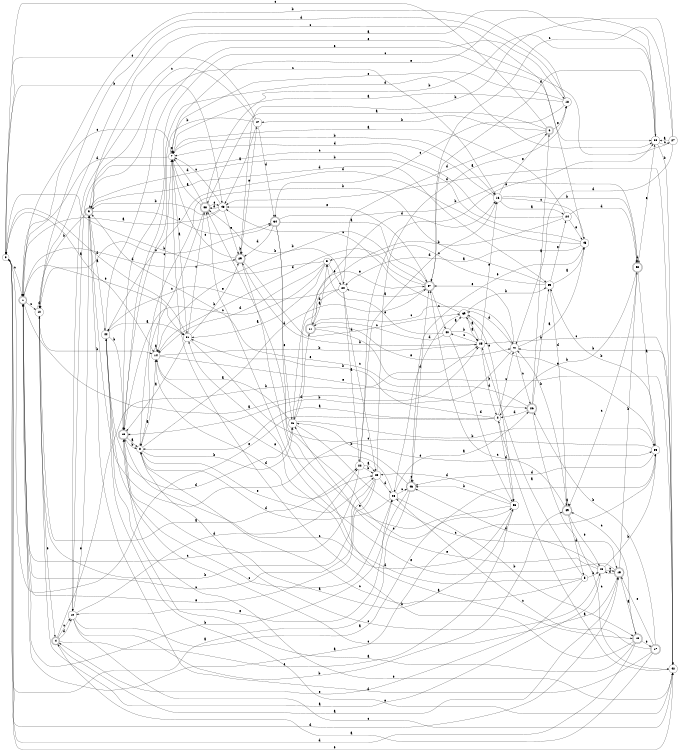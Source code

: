 digraph n40_2 {
__start0 [label="" shape="none"];

rankdir=LR;
size="8,5";

s0 [style="filled", color="black", fillcolor="white" shape="circle", label="0"];
s1 [style="rounded,filled", color="black", fillcolor="white" shape="doublecircle", label="1"];
s2 [style="filled", color="black", fillcolor="white" shape="circle", label="2"];
s3 [style="filled", color="black", fillcolor="white" shape="circle", label="3"];
s4 [style="rounded,filled", color="black", fillcolor="white" shape="doublecircle", label="4"];
s5 [style="filled", color="black", fillcolor="white" shape="circle", label="5"];
s6 [style="rounded,filled", color="black", fillcolor="white" shape="doublecircle", label="6"];
s7 [style="filled", color="black", fillcolor="white" shape="circle", label="7"];
s8 [style="filled", color="black", fillcolor="white" shape="circle", label="8"];
s9 [style="rounded,filled", color="black", fillcolor="white" shape="doublecircle", label="9"];
s10 [style="filled", color="black", fillcolor="white" shape="circle", label="10"];
s11 [style="rounded,filled", color="black", fillcolor="white" shape="doublecircle", label="11"];
s12 [style="filled", color="black", fillcolor="white" shape="circle", label="12"];
s13 [style="rounded,filled", color="black", fillcolor="white" shape="doublecircle", label="13"];
s14 [style="filled", color="black", fillcolor="white" shape="circle", label="14"];
s15 [style="rounded,filled", color="black", fillcolor="white" shape="doublecircle", label="15"];
s16 [style="filled", color="black", fillcolor="white" shape="circle", label="16"];
s17 [style="rounded,filled", color="black", fillcolor="white" shape="doublecircle", label="17"];
s18 [style="filled", color="black", fillcolor="white" shape="circle", label="18"];
s19 [style="rounded,filled", color="black", fillcolor="white" shape="doublecircle", label="19"];
s20 [style="filled", color="black", fillcolor="white" shape="circle", label="20"];
s21 [style="filled", color="black", fillcolor="white" shape="circle", label="21"];
s22 [style="filled", color="black", fillcolor="white" shape="circle", label="22"];
s23 [style="filled", color="black", fillcolor="white" shape="circle", label="23"];
s24 [style="filled", color="black", fillcolor="white" shape="circle", label="24"];
s25 [style="filled", color="black", fillcolor="white" shape="circle", label="25"];
s26 [style="rounded,filled", color="black", fillcolor="white" shape="doublecircle", label="26"];
s27 [style="filled", color="black", fillcolor="white" shape="circle", label="27"];
s28 [style="filled", color="black", fillcolor="white" shape="circle", label="28"];
s29 [style="rounded,filled", color="black", fillcolor="white" shape="doublecircle", label="29"];
s30 [style="filled", color="black", fillcolor="white" shape="circle", label="30"];
s31 [style="filled", color="black", fillcolor="white" shape="circle", label="31"];
s32 [style="rounded,filled", color="black", fillcolor="white" shape="doublecircle", label="32"];
s33 [style="filled", color="black", fillcolor="white" shape="circle", label="33"];
s34 [style="rounded,filled", color="black", fillcolor="white" shape="doublecircle", label="34"];
s35 [style="filled", color="black", fillcolor="white" shape="circle", label="35"];
s36 [style="filled", color="black", fillcolor="white" shape="circle", label="36"];
s37 [style="rounded,filled", color="black", fillcolor="white" shape="doublecircle", label="37"];
s38 [style="rounded,filled", color="black", fillcolor="white" shape="doublecircle", label="38"];
s39 [style="filled", color="black", fillcolor="white" shape="circle", label="39"];
s40 [style="filled", color="black", fillcolor="white" shape="circle", label="40"];
s41 [style="filled", color="black", fillcolor="white" shape="circle", label="41"];
s42 [style="filled", color="black", fillcolor="white" shape="circle", label="42"];
s43 [style="filled", color="black", fillcolor="white" shape="circle", label="43"];
s44 [style="filled", color="black", fillcolor="white" shape="circle", label="44"];
s45 [style="filled", color="black", fillcolor="white" shape="circle", label="45"];
s46 [style="rounded,filled", color="black", fillcolor="white" shape="doublecircle", label="46"];
s47 [style="filled", color="black", fillcolor="white" shape="circle", label="47"];
s48 [style="filled", color="black", fillcolor="white" shape="circle", label="48"];
s49 [style="rounded,filled", color="black", fillcolor="white" shape="doublecircle", label="49"];
s0 -> s14 [label="a"];
s0 -> s43 [label="b"];
s0 -> s1 [label="c"];
s0 -> s15 [label="d"];
s0 -> s42 [label="e"];
s1 -> s25 [label="a"];
s1 -> s28 [label="b"];
s1 -> s12 [label="c"];
s1 -> s29 [label="d"];
s1 -> s31 [label="e"];
s2 -> s8 [label="a"];
s2 -> s31 [label="b"];
s2 -> s41 [label="c"];
s2 -> s36 [label="d"];
s2 -> s0 [label="e"];
s3 -> s31 [label="a"];
s3 -> s0 [label="b"];
s3 -> s13 [label="c"];
s3 -> s14 [label="d"];
s3 -> s20 [label="e"];
s4 -> s15 [label="a"];
s4 -> s25 [label="b"];
s4 -> s10 [label="c"];
s4 -> s10 [label="d"];
s4 -> s36 [label="e"];
s5 -> s25 [label="a"];
s5 -> s48 [label="b"];
s5 -> s8 [label="c"];
s5 -> s31 [label="d"];
s5 -> s4 [label="e"];
s6 -> s38 [label="a"];
s6 -> s47 [label="b"];
s6 -> s0 [label="c"];
s6 -> s20 [label="d"];
s6 -> s18 [label="e"];
s7 -> s31 [label="a"];
s7 -> s16 [label="b"];
s7 -> s1 [label="c"];
s7 -> s1 [label="d"];
s7 -> s7 [label="e"];
s8 -> s14 [label="a"];
s8 -> s21 [label="b"];
s8 -> s48 [label="c"];
s8 -> s37 [label="d"];
s8 -> s23 [label="e"];
s9 -> s44 [label="a"];
s9 -> s12 [label="b"];
s9 -> s16 [label="c"];
s9 -> s33 [label="d"];
s9 -> s34 [label="e"];
s10 -> s35 [label="a"];
s10 -> s49 [label="b"];
s10 -> s42 [label="c"];
s10 -> s22 [label="d"];
s10 -> s9 [label="e"];
s11 -> s3 [label="a"];
s11 -> s42 [label="b"];
s11 -> s41 [label="c"];
s11 -> s16 [label="d"];
s11 -> s41 [label="e"];
s12 -> s22 [label="a"];
s12 -> s14 [label="b"];
s12 -> s34 [label="c"];
s12 -> s12 [label="d"];
s12 -> s4 [label="e"];
s13 -> s8 [label="a"];
s13 -> s8 [label="b"];
s13 -> s30 [label="c"];
s13 -> s30 [label="d"];
s13 -> s42 [label="e"];
s14 -> s14 [label="a"];
s14 -> s25 [label="b"];
s14 -> s7 [label="c"];
s14 -> s23 [label="d"];
s14 -> s26 [label="e"];
s15 -> s19 [label="a"];
s15 -> s32 [label="b"];
s15 -> s13 [label="c"];
s15 -> s48 [label="d"];
s15 -> s38 [label="e"];
s16 -> s24 [label="a"];
s16 -> s32 [label="b"];
s16 -> s45 [label="c"];
s16 -> s7 [label="d"];
s16 -> s6 [label="e"];
s17 -> s4 [label="a"];
s17 -> s26 [label="b"];
s17 -> s28 [label="c"];
s17 -> s9 [label="d"];
s17 -> s15 [label="e"];
s18 -> s7 [label="a"];
s18 -> s1 [label="b"];
s18 -> s34 [label="c"];
s18 -> s12 [label="d"];
s18 -> s7 [label="e"];
s19 -> s44 [label="a"];
s19 -> s7 [label="b"];
s19 -> s49 [label="c"];
s19 -> s0 [label="d"];
s19 -> s17 [label="e"];
s20 -> s22 [label="a"];
s20 -> s38 [label="b"];
s20 -> s23 [label="c"];
s20 -> s21 [label="d"];
s20 -> s44 [label="e"];
s21 -> s14 [label="a"];
s21 -> s35 [label="b"];
s21 -> s15 [label="c"];
s21 -> s11 [label="d"];
s21 -> s37 [label="e"];
s22 -> s23 [label="a"];
s22 -> s23 [label="b"];
s22 -> s1 [label="c"];
s22 -> s16 [label="d"];
s22 -> s30 [label="e"];
s23 -> s18 [label="a"];
s23 -> s12 [label="b"];
s23 -> s1 [label="c"];
s23 -> s28 [label="d"];
s23 -> s1 [label="e"];
s24 -> s7 [label="a"];
s24 -> s11 [label="b"];
s24 -> s10 [label="c"];
s24 -> s32 [label="d"];
s24 -> s45 [label="e"];
s25 -> s39 [label="a"];
s25 -> s29 [label="b"];
s25 -> s40 [label="c"];
s25 -> s2 [label="d"];
s25 -> s16 [label="e"];
s26 -> s6 [label="a"];
s26 -> s33 [label="b"];
s26 -> s42 [label="c"];
s26 -> s2 [label="d"];
s26 -> s9 [label="e"];
s27 -> s30 [label="a"];
s27 -> s29 [label="b"];
s27 -> s37 [label="c"];
s27 -> s41 [label="d"];
s27 -> s10 [label="e"];
s28 -> s26 [label="a"];
s28 -> s19 [label="b"];
s28 -> s46 [label="c"];
s28 -> s8 [label="d"];
s28 -> s14 [label="e"];
s29 -> s19 [label="a"];
s29 -> s29 [label="b"];
s29 -> s7 [label="c"];
s29 -> s39 [label="d"];
s29 -> s47 [label="e"];
s30 -> s9 [label="a"];
s30 -> s42 [label="b"];
s30 -> s27 [label="c"];
s30 -> s37 [label="d"];
s30 -> s7 [label="e"];
s31 -> s13 [label="a"];
s31 -> s29 [label="b"];
s31 -> s38 [label="c"];
s31 -> s0 [label="d"];
s31 -> s35 [label="e"];
s32 -> s35 [label="a"];
s32 -> s2 [label="b"];
s32 -> s49 [label="c"];
s32 -> s32 [label="d"];
s32 -> s30 [label="e"];
s33 -> s45 [label="a"];
s33 -> s8 [label="b"];
s33 -> s3 [label="c"];
s33 -> s49 [label="d"];
s33 -> s24 [label="e"];
s34 -> s37 [label="a"];
s34 -> s32 [label="b"];
s34 -> s36 [label="c"];
s34 -> s29 [label="d"];
s34 -> s21 [label="e"];
s35 -> s1 [label="a"];
s35 -> s33 [label="b"];
s35 -> s9 [label="c"];
s35 -> s46 [label="d"];
s35 -> s39 [label="e"];
s36 -> s13 [label="a"];
s36 -> s46 [label="b"];
s36 -> s13 [label="c"];
s36 -> s23 [label="d"];
s36 -> s38 [label="e"];
s37 -> s20 [label="a"];
s37 -> s14 [label="b"];
s37 -> s40 [label="c"];
s37 -> s14 [label="d"];
s37 -> s43 [label="e"];
s38 -> s7 [label="a"];
s38 -> s30 [label="b"];
s38 -> s8 [label="c"];
s38 -> s7 [label="d"];
s38 -> s43 [label="e"];
s39 -> s25 [label="a"];
s39 -> s33 [label="b"];
s39 -> s43 [label="c"];
s39 -> s28 [label="d"];
s39 -> s36 [label="e"];
s40 -> s39 [label="a"];
s40 -> s25 [label="b"];
s40 -> s11 [label="c"];
s40 -> s36 [label="d"];
s40 -> s3 [label="e"];
s41 -> s45 [label="a"];
s41 -> s13 [label="b"];
s41 -> s26 [label="c"];
s41 -> s39 [label="d"];
s41 -> s37 [label="e"];
s42 -> s2 [label="a"];
s42 -> s41 [label="b"];
s42 -> s25 [label="c"];
s42 -> s43 [label="d"];
s42 -> s44 [label="e"];
s43 -> s1 [label="a"];
s43 -> s9 [label="b"];
s43 -> s7 [label="c"];
s43 -> s38 [label="d"];
s43 -> s29 [label="e"];
s44 -> s31 [label="a"];
s44 -> s13 [label="b"];
s44 -> s28 [label="c"];
s44 -> s21 [label="d"];
s44 -> s18 [label="e"];
s45 -> s20 [label="a"];
s45 -> s9 [label="b"];
s45 -> s12 [label="c"];
s45 -> s44 [label="d"];
s45 -> s46 [label="e"];
s46 -> s0 [label="a"];
s46 -> s21 [label="b"];
s46 -> s46 [label="c"];
s46 -> s37 [label="d"];
s46 -> s10 [label="e"];
s47 -> s43 [label="a"];
s47 -> s13 [label="b"];
s47 -> s9 [label="c"];
s47 -> s34 [label="d"];
s47 -> s0 [label="e"];
s48 -> s12 [label="a"];
s48 -> s35 [label="b"];
s48 -> s15 [label="c"];
s48 -> s46 [label="d"];
s48 -> s21 [label="e"];
s49 -> s49 [label="a"];
s49 -> s41 [label="b"];
s49 -> s37 [label="c"];
s49 -> s5 [label="d"];
s49 -> s48 [label="e"];

}